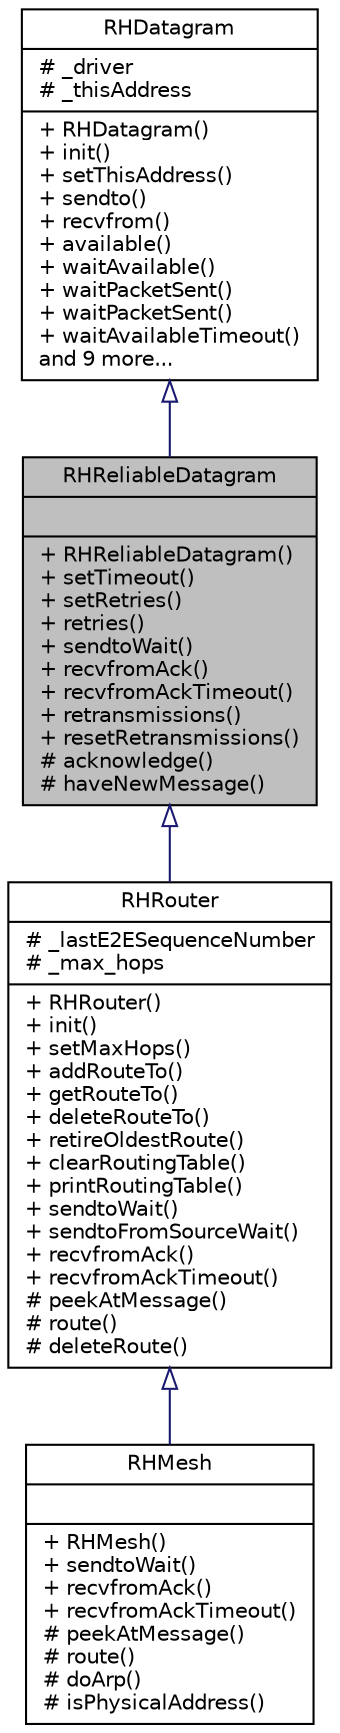 digraph "RHReliableDatagram"
{
 // LATEX_PDF_SIZE
  edge [fontname="Helvetica",fontsize="10",labelfontname="Helvetica",labelfontsize="10"];
  node [fontname="Helvetica",fontsize="10",shape=record];
  Node1 [label="{RHReliableDatagram\n||+ RHReliableDatagram()\l+ setTimeout()\l+ setRetries()\l+ retries()\l+ sendtoWait()\l+ recvfromAck()\l+ recvfromAckTimeout()\l+ retransmissions()\l+ resetRetransmissions()\l# acknowledge()\l# haveNewMessage()\l}",height=0.2,width=0.4,color="black", fillcolor="grey75", style="filled", fontcolor="black",tooltip="RHDatagram subclass for sending addressed, acknowledged, retransmitted datagrams."];
  Node2 -> Node1 [dir="back",color="midnightblue",fontsize="10",style="solid",arrowtail="onormal",fontname="Helvetica"];
  Node2 [label="{RHDatagram\n|# _driver\l# _thisAddress\l|+ RHDatagram()\l+ init()\l+ setThisAddress()\l+ sendto()\l+ recvfrom()\l+ available()\l+ waitAvailable()\l+ waitPacketSent()\l+ waitPacketSent()\l+ waitAvailableTimeout()\land 9 more...\l}",height=0.2,width=0.4,color="black", fillcolor="white", style="filled",URL="$class_r_h_datagram.html",tooltip="Manager class for addressed, unreliable messages."];
  Node1 -> Node3 [dir="back",color="midnightblue",fontsize="10",style="solid",arrowtail="onormal",fontname="Helvetica"];
  Node3 [label="{RHRouter\n|# _lastE2ESequenceNumber\l# _max_hops\l|+ RHRouter()\l+ init()\l+ setMaxHops()\l+ addRouteTo()\l+ getRouteTo()\l+ deleteRouteTo()\l+ retireOldestRoute()\l+ clearRoutingTable()\l+ printRoutingTable()\l+ sendtoWait()\l+ sendtoFromSourceWait()\l+ recvfromAck()\l+ recvfromAckTimeout()\l# peekAtMessage()\l# route()\l# deleteRoute()\l}",height=0.2,width=0.4,color="black", fillcolor="white", style="filled",URL="$class_r_h_router.html",tooltip="RHReliableDatagram subclass for sending addressed, optionally acknowledged datagrams multi-hop routed..."];
  Node3 -> Node4 [dir="back",color="midnightblue",fontsize="10",style="solid",arrowtail="onormal",fontname="Helvetica"];
  Node4 [label="{RHMesh\n||+ RHMesh()\l+ sendtoWait()\l+ recvfromAck()\l+ recvfromAckTimeout()\l# peekAtMessage()\l# route()\l# doArp()\l# isPhysicalAddress()\l}",height=0.2,width=0.4,color="black", fillcolor="white", style="filled",URL="$class_r_h_mesh.html",tooltip="RHRouter subclass for sending addressed, optionally acknowledged datagrams multi-hop routed across a ..."];
}
